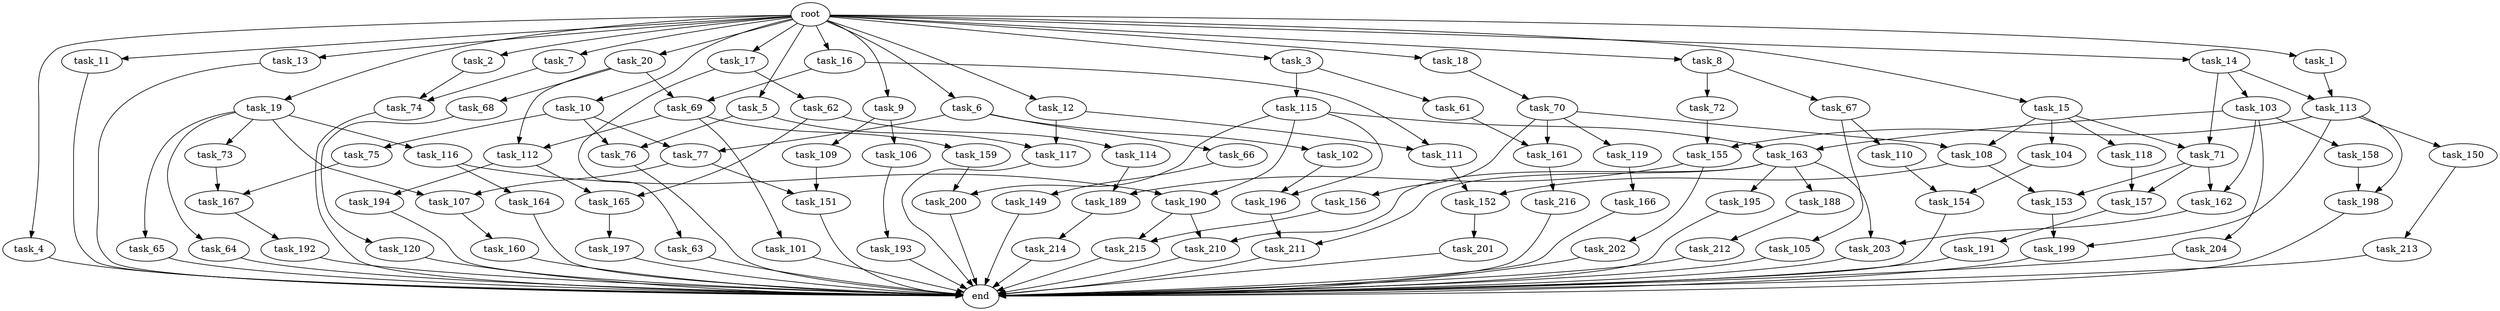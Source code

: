 digraph G {
  root [size="0.000000"];
  task_1 [size="1024.000000"];
  task_2 [size="1024.000000"];
  task_3 [size="1024.000000"];
  task_4 [size="1024.000000"];
  task_5 [size="1024.000000"];
  task_6 [size="1024.000000"];
  task_7 [size="1024.000000"];
  task_8 [size="1024.000000"];
  task_9 [size="1024.000000"];
  task_10 [size="1024.000000"];
  task_11 [size="1024.000000"];
  task_12 [size="1024.000000"];
  task_13 [size="1024.000000"];
  task_14 [size="1024.000000"];
  task_15 [size="1024.000000"];
  task_16 [size="1024.000000"];
  task_17 [size="1024.000000"];
  task_18 [size="1024.000000"];
  task_19 [size="1024.000000"];
  task_20 [size="1024.000000"];
  task_61 [size="137438953472.000000"];
  task_62 [size="549755813888.000000"];
  task_63 [size="549755813888.000000"];
  task_64 [size="214748364800.000000"];
  task_65 [size="214748364800.000000"];
  task_66 [size="549755813888.000000"];
  task_67 [size="420906795008.000000"];
  task_68 [size="420906795008.000000"];
  task_69 [size="635655159808.000000"];
  task_70 [size="137438953472.000000"];
  task_71 [size="523986010112.000000"];
  task_72 [size="420906795008.000000"];
  task_73 [size="214748364800.000000"];
  task_74 [size="343597383680.000000"];
  task_75 [size="309237645312.000000"];
  task_76 [size="523986010112.000000"];
  task_77 [size="858993459200.000000"];
  task_101 [size="695784701952.000000"];
  task_102 [size="549755813888.000000"];
  task_103 [size="309237645312.000000"];
  task_104 [size="214748364800.000000"];
  task_105 [size="695784701952.000000"];
  task_106 [size="77309411328.000000"];
  task_107 [size="910533066752.000000"];
  task_108 [size="352187318272.000000"];
  task_109 [size="77309411328.000000"];
  task_110 [size="695784701952.000000"];
  task_111 [size="764504178688.000000"];
  task_112 [size="1116691496960.000000"];
  task_113 [size="1168231104512.000000"];
  task_114 [size="549755813888.000000"];
  task_115 [size="137438953472.000000"];
  task_116 [size="214748364800.000000"];
  task_117 [size="764504178688.000000"];
  task_118 [size="214748364800.000000"];
  task_119 [size="137438953472.000000"];
  task_120 [size="77309411328.000000"];
  task_149 [size="34359738368.000000"];
  task_150 [size="695784701952.000000"];
  task_151 [size="1005022347264.000000"];
  task_152 [size="584115552256.000000"];
  task_153 [size="343597383680.000000"];
  task_154 [size="292057776128.000000"];
  task_155 [size="1554778161152.000000"];
  task_156 [size="137438953472.000000"];
  task_157 [size="1005022347264.000000"];
  task_158 [size="858993459200.000000"];
  task_159 [size="695784701952.000000"];
  task_160 [size="137438953472.000000"];
  task_161 [size="833223655424.000000"];
  task_162 [size="1168231104512.000000"];
  task_163 [size="1717986918400.000000"];
  task_164 [size="77309411328.000000"];
  task_165 [size="1099511627776.000000"];
  task_166 [size="214748364800.000000"];
  task_167 [size="249108103168.000000"];
  task_188 [size="549755813888.000000"];
  task_189 [size="893353197568.000000"];
  task_190 [size="936302870528.000000"];
  task_191 [size="858993459200.000000"];
  task_192 [size="420906795008.000000"];
  task_193 [size="309237645312.000000"];
  task_194 [size="549755813888.000000"];
  task_195 [size="549755813888.000000"];
  task_196 [size="936302870528.000000"];
  task_197 [size="34359738368.000000"];
  task_198 [size="1116691496960.000000"];
  task_199 [size="1554778161152.000000"];
  task_200 [size="936302870528.000000"];
  task_201 [size="137438953472.000000"];
  task_202 [size="858993459200.000000"];
  task_203 [size="584115552256.000000"];
  task_204 [size="858993459200.000000"];
  task_210 [size="1245540515840.000000"];
  task_211 [size="1245540515840.000000"];
  task_212 [size="309237645312.000000"];
  task_213 [size="77309411328.000000"];
  task_214 [size="309237645312.000000"];
  task_215 [size="773094113280.000000"];
  task_216 [size="420906795008.000000"];
  end [size="0.000000"];

  root -> task_1 [size="1.000000"];
  root -> task_2 [size="1.000000"];
  root -> task_3 [size="1.000000"];
  root -> task_4 [size="1.000000"];
  root -> task_5 [size="1.000000"];
  root -> task_6 [size="1.000000"];
  root -> task_7 [size="1.000000"];
  root -> task_8 [size="1.000000"];
  root -> task_9 [size="1.000000"];
  root -> task_10 [size="1.000000"];
  root -> task_11 [size="1.000000"];
  root -> task_12 [size="1.000000"];
  root -> task_13 [size="1.000000"];
  root -> task_14 [size="1.000000"];
  root -> task_15 [size="1.000000"];
  root -> task_16 [size="1.000000"];
  root -> task_17 [size="1.000000"];
  root -> task_18 [size="1.000000"];
  root -> task_19 [size="1.000000"];
  root -> task_20 [size="1.000000"];
  task_1 -> task_113 [size="838860800.000000"];
  task_2 -> task_74 [size="33554432.000000"];
  task_3 -> task_61 [size="134217728.000000"];
  task_3 -> task_115 [size="134217728.000000"];
  task_4 -> end [size="1.000000"];
  task_5 -> task_76 [size="209715200.000000"];
  task_5 -> task_117 [size="209715200.000000"];
  task_6 -> task_66 [size="536870912.000000"];
  task_6 -> task_77 [size="536870912.000000"];
  task_6 -> task_102 [size="536870912.000000"];
  task_7 -> task_74 [size="301989888.000000"];
  task_8 -> task_67 [size="411041792.000000"];
  task_8 -> task_72 [size="411041792.000000"];
  task_9 -> task_106 [size="75497472.000000"];
  task_9 -> task_109 [size="75497472.000000"];
  task_10 -> task_75 [size="301989888.000000"];
  task_10 -> task_76 [size="301989888.000000"];
  task_10 -> task_77 [size="301989888.000000"];
  task_11 -> end [size="1.000000"];
  task_12 -> task_111 [size="536870912.000000"];
  task_12 -> task_117 [size="536870912.000000"];
  task_13 -> end [size="1.000000"];
  task_14 -> task_71 [size="301989888.000000"];
  task_14 -> task_103 [size="301989888.000000"];
  task_14 -> task_113 [size="301989888.000000"];
  task_15 -> task_71 [size="209715200.000000"];
  task_15 -> task_104 [size="209715200.000000"];
  task_15 -> task_108 [size="209715200.000000"];
  task_15 -> task_118 [size="209715200.000000"];
  task_16 -> task_69 [size="209715200.000000"];
  task_16 -> task_111 [size="209715200.000000"];
  task_17 -> task_62 [size="536870912.000000"];
  task_17 -> task_63 [size="536870912.000000"];
  task_18 -> task_70 [size="134217728.000000"];
  task_19 -> task_64 [size="209715200.000000"];
  task_19 -> task_65 [size="209715200.000000"];
  task_19 -> task_73 [size="209715200.000000"];
  task_19 -> task_107 [size="209715200.000000"];
  task_19 -> task_116 [size="209715200.000000"];
  task_20 -> task_68 [size="411041792.000000"];
  task_20 -> task_69 [size="411041792.000000"];
  task_20 -> task_112 [size="411041792.000000"];
  task_61 -> task_161 [size="679477248.000000"];
  task_62 -> task_114 [size="536870912.000000"];
  task_62 -> task_165 [size="536870912.000000"];
  task_63 -> end [size="1.000000"];
  task_64 -> end [size="1.000000"];
  task_65 -> end [size="1.000000"];
  task_66 -> task_149 [size="33554432.000000"];
  task_67 -> task_105 [size="679477248.000000"];
  task_67 -> task_110 [size="679477248.000000"];
  task_68 -> task_120 [size="75497472.000000"];
  task_69 -> task_101 [size="679477248.000000"];
  task_69 -> task_112 [size="679477248.000000"];
  task_69 -> task_159 [size="679477248.000000"];
  task_70 -> task_108 [size="134217728.000000"];
  task_70 -> task_119 [size="134217728.000000"];
  task_70 -> task_156 [size="134217728.000000"];
  task_70 -> task_161 [size="134217728.000000"];
  task_71 -> task_153 [size="301989888.000000"];
  task_71 -> task_157 [size="301989888.000000"];
  task_71 -> task_162 [size="301989888.000000"];
  task_72 -> task_155 [size="838860800.000000"];
  task_73 -> task_167 [size="33554432.000000"];
  task_74 -> end [size="1.000000"];
  task_75 -> task_167 [size="209715200.000000"];
  task_76 -> end [size="1.000000"];
  task_77 -> task_107 [size="679477248.000000"];
  task_77 -> task_151 [size="679477248.000000"];
  task_101 -> end [size="1.000000"];
  task_102 -> task_196 [size="75497472.000000"];
  task_103 -> task_158 [size="838860800.000000"];
  task_103 -> task_162 [size="838860800.000000"];
  task_103 -> task_163 [size="838860800.000000"];
  task_103 -> task_204 [size="838860800.000000"];
  task_104 -> task_154 [size="75497472.000000"];
  task_105 -> end [size="1.000000"];
  task_106 -> task_193 [size="301989888.000000"];
  task_107 -> task_160 [size="134217728.000000"];
  task_108 -> task_152 [size="33554432.000000"];
  task_108 -> task_153 [size="33554432.000000"];
  task_109 -> task_151 [size="301989888.000000"];
  task_110 -> task_154 [size="209715200.000000"];
  task_111 -> task_152 [size="536870912.000000"];
  task_112 -> task_165 [size="536870912.000000"];
  task_112 -> task_194 [size="536870912.000000"];
  task_113 -> task_150 [size="679477248.000000"];
  task_113 -> task_155 [size="679477248.000000"];
  task_113 -> task_198 [size="679477248.000000"];
  task_113 -> task_199 [size="679477248.000000"];
  task_114 -> task_189 [size="33554432.000000"];
  task_115 -> task_163 [size="838860800.000000"];
  task_115 -> task_190 [size="838860800.000000"];
  task_115 -> task_196 [size="838860800.000000"];
  task_115 -> task_200 [size="838860800.000000"];
  task_116 -> task_164 [size="75497472.000000"];
  task_116 -> task_190 [size="75497472.000000"];
  task_117 -> end [size="1.000000"];
  task_118 -> task_157 [size="679477248.000000"];
  task_119 -> task_166 [size="209715200.000000"];
  task_120 -> end [size="1.000000"];
  task_149 -> end [size="1.000000"];
  task_150 -> task_213 [size="75497472.000000"];
  task_151 -> end [size="1.000000"];
  task_152 -> task_201 [size="134217728.000000"];
  task_153 -> task_199 [size="838860800.000000"];
  task_154 -> end [size="1.000000"];
  task_155 -> task_189 [size="838860800.000000"];
  task_155 -> task_202 [size="838860800.000000"];
  task_156 -> task_215 [size="75497472.000000"];
  task_157 -> task_191 [size="838860800.000000"];
  task_158 -> task_198 [size="411041792.000000"];
  task_159 -> task_200 [size="75497472.000000"];
  task_160 -> end [size="1.000000"];
  task_161 -> task_216 [size="411041792.000000"];
  task_162 -> task_203 [size="33554432.000000"];
  task_163 -> task_188 [size="536870912.000000"];
  task_163 -> task_195 [size="536870912.000000"];
  task_163 -> task_203 [size="536870912.000000"];
  task_163 -> task_210 [size="536870912.000000"];
  task_163 -> task_211 [size="536870912.000000"];
  task_164 -> end [size="1.000000"];
  task_165 -> task_197 [size="33554432.000000"];
  task_166 -> end [size="1.000000"];
  task_167 -> task_192 [size="411041792.000000"];
  task_188 -> task_212 [size="301989888.000000"];
  task_189 -> task_214 [size="301989888.000000"];
  task_190 -> task_210 [size="679477248.000000"];
  task_190 -> task_215 [size="679477248.000000"];
  task_191 -> end [size="1.000000"];
  task_192 -> end [size="1.000000"];
  task_193 -> end [size="1.000000"];
  task_194 -> end [size="1.000000"];
  task_195 -> end [size="1.000000"];
  task_196 -> task_211 [size="679477248.000000"];
  task_197 -> end [size="1.000000"];
  task_198 -> end [size="1.000000"];
  task_199 -> end [size="1.000000"];
  task_200 -> end [size="1.000000"];
  task_201 -> end [size="1.000000"];
  task_202 -> end [size="1.000000"];
  task_203 -> end [size="1.000000"];
  task_204 -> end [size="1.000000"];
  task_210 -> end [size="1.000000"];
  task_211 -> end [size="1.000000"];
  task_212 -> end [size="1.000000"];
  task_213 -> end [size="1.000000"];
  task_214 -> end [size="1.000000"];
  task_215 -> end [size="1.000000"];
  task_216 -> end [size="1.000000"];
}
